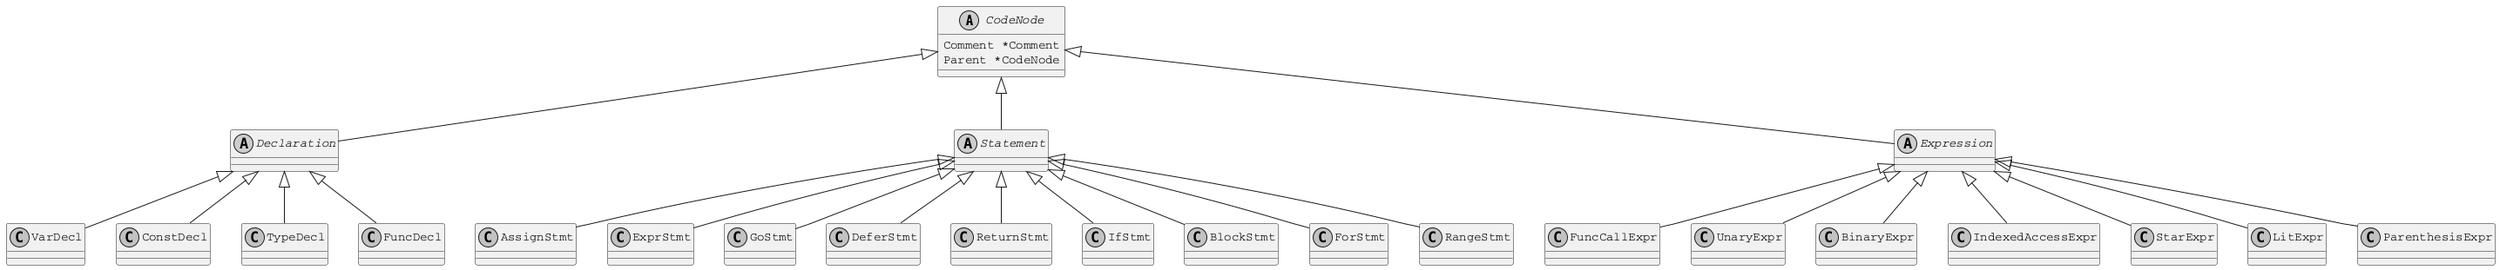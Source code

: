 @startuml
skinparam defaultFontName Courier
skinparam monochrome true
skinparam shadowing false


abstract class CodeNode {
        Comment *Comment
        Parent *CodeNode
}


abstract class Declaration {

}

abstract class Statement {

}

abstract class Expression {

}

class VarDecl {}
class ConstDecl  {}
class TypeDecl      {}
class FuncDecl         {}

class AssignStmt   {}
class ExprStmt       {}
class GoStmt           {}
class DeferStmt          {}
class ReturnStmt           {}
class IfStmt                 {}
class BlockStmt                {}
class ForStmt                    {}
class RangeStmt                    {}

class FuncCallExpr                    {}
class UnaryExpr                         {}
class BinaryExpr                          {}
class IndexedAccessExpr                     {}
class StarExpr                                {}
class LitExpr                                   {}
class ParenthesisExpr                             {}


CodeNode <|-- Declaration
CodeNode <|-- Statement
CodeNode <|-- Expression

Declaration <|-- VarDecl
Declaration <|-- ConstDecl
Declaration <|-- TypeDecl
Declaration <|-- FuncDecl

Statement <|-- AssignStmt   
Statement <|-- ExprStmt       
Statement <|-- GoStmt           
Statement <|-- DeferStmt          
Statement <|-- ReturnStmt           
Statement <|-- IfStmt                 
Statement <|-- BlockStmt                
Statement <|-- ForStmt                    
Statement <|-- RangeStmt                    

Expression <|-- FuncCallExpr                    
Expression <|-- UnaryExpr                         
Expression <|-- BinaryExpr                          
Expression <|-- IndexedAccessExpr                     
Expression <|-- StarExpr                                
Expression <|-- LitExpr                                  
Expression <|-- ParenthesisExpr                       

@enduml
